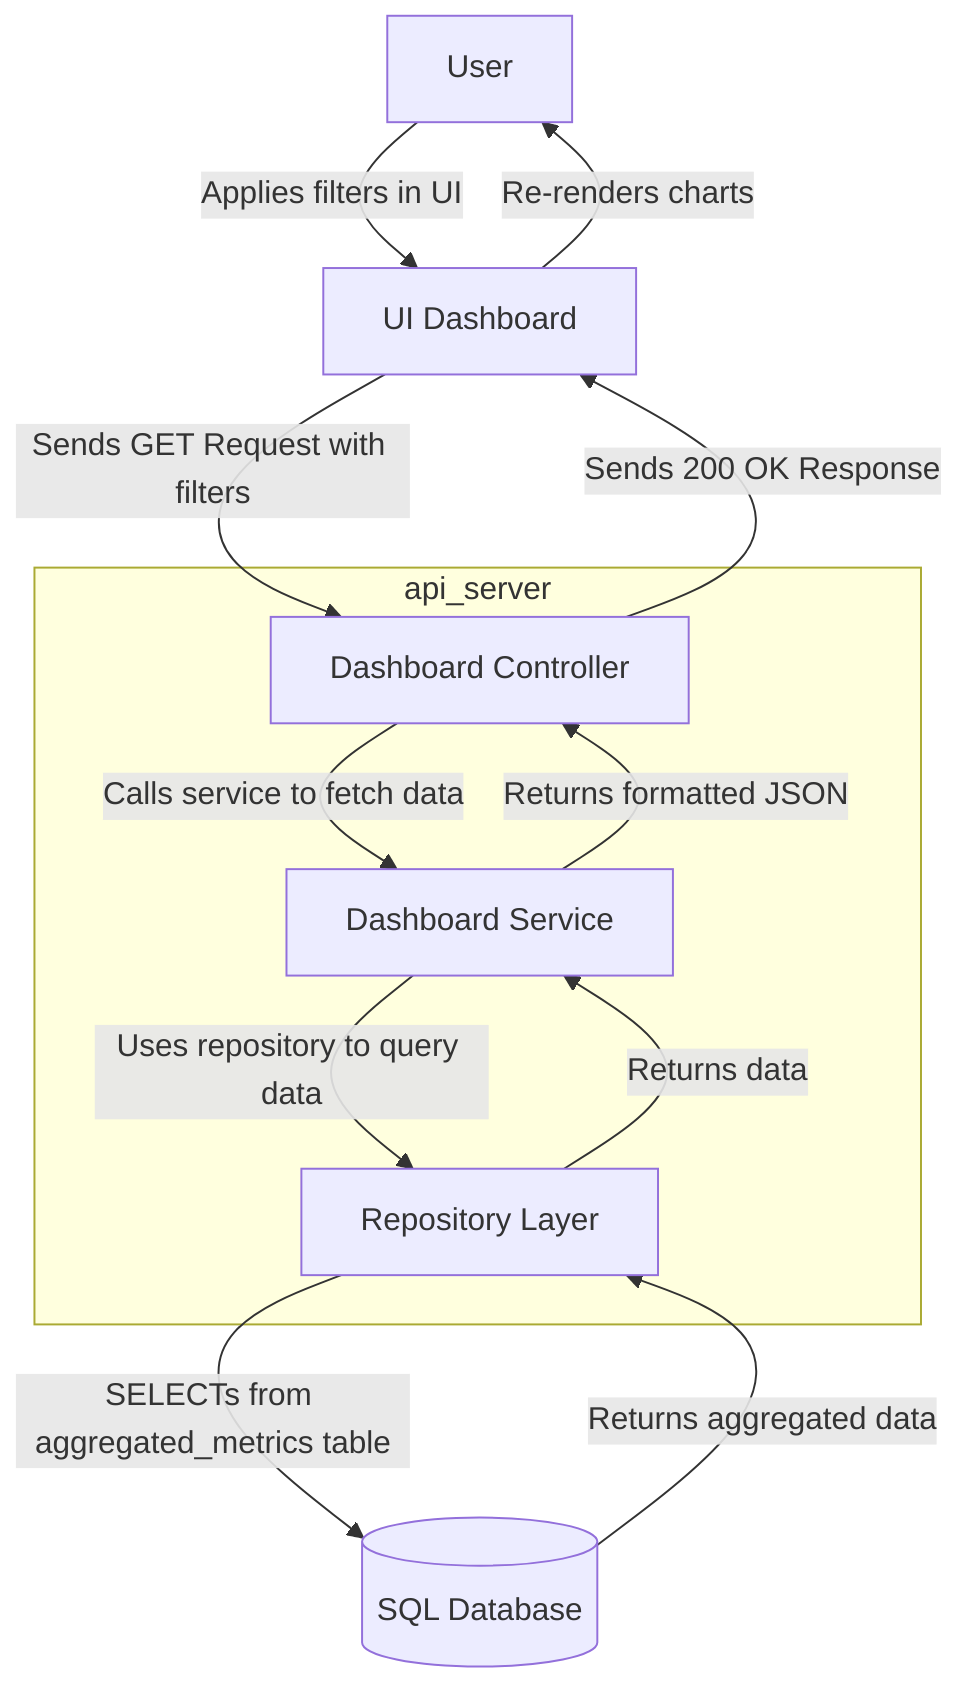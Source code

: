 graph TD
    Actor[User]
    DB[(SQL Database)]

    subgraph api_server
        DashboardController[Dashboard Controller]
        DashboardService[Dashboard Service]
        MetricsRepo[Repository Layer]
    end

    Dashboard[UI Dashboard]

    Actor -- "Applies filters in UI" --> Dashboard
    Dashboard -- "Sends GET Request with filters" --> DashboardController
    DashboardController -- "Calls service to fetch data" --> DashboardService
    DashboardService -- "Uses repository to query data" --> MetricsRepo
    MetricsRepo -- "SELECTs from aggregated_metrics table" --> DB
    DB -- "Returns aggregated data" --> MetricsRepo
    MetricsRepo -- "Returns data" --> DashboardService
    DashboardService -- "Returns formatted JSON" --> DashboardController
    DashboardController -- "Sends 200 OK Response" --> Dashboard
    Dashboard -- "Re-renders charts" --> Actor
